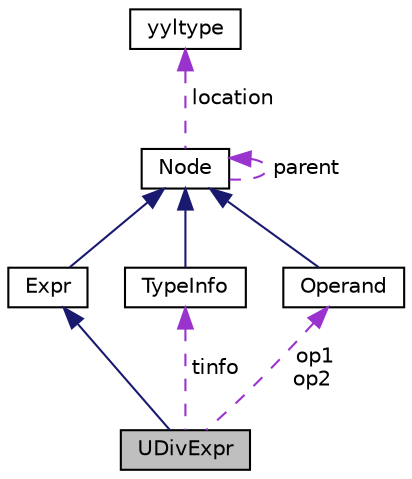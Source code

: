 digraph "UDivExpr"
{
  edge [fontname="Helvetica",fontsize="10",labelfontname="Helvetica",labelfontsize="10"];
  node [fontname="Helvetica",fontsize="10",shape=record];
  Node3 [label="UDivExpr",height=0.2,width=0.4,color="black", fillcolor="grey75", style="filled", fontcolor="black"];
  Node4 -> Node3 [dir="back",color="midnightblue",fontsize="10",style="solid"];
  Node4 [label="Expr",height=0.2,width=0.4,color="black", fillcolor="white", style="filled",URL="$class_expr.html"];
  Node5 -> Node4 [dir="back",color="midnightblue",fontsize="10",style="solid"];
  Node5 [label="Node",height=0.2,width=0.4,color="black", fillcolor="white", style="filled",URL="$class_node.html"];
  Node5 -> Node5 [dir="back",color="darkorchid3",fontsize="10",style="dashed",label=" parent" ];
  Node6 -> Node5 [dir="back",color="darkorchid3",fontsize="10",style="dashed",label=" location" ];
  Node6 [label="yyltype",height=0.2,width=0.4,color="black", fillcolor="white", style="filled",URL="$structyyltype.html"];
  Node7 -> Node3 [dir="back",color="darkorchid3",fontsize="10",style="dashed",label=" tinfo" ];
  Node7 [label="TypeInfo",height=0.2,width=0.4,color="black", fillcolor="white", style="filled",URL="$class_type_info.html"];
  Node5 -> Node7 [dir="back",color="midnightblue",fontsize="10",style="solid"];
  Node8 -> Node3 [dir="back",color="darkorchid3",fontsize="10",style="dashed",label=" op1\nop2" ];
  Node8 [label="Operand",height=0.2,width=0.4,color="black", fillcolor="white", style="filled",URL="$class_operand.html"];
  Node5 -> Node8 [dir="back",color="midnightblue",fontsize="10",style="solid"];
}
